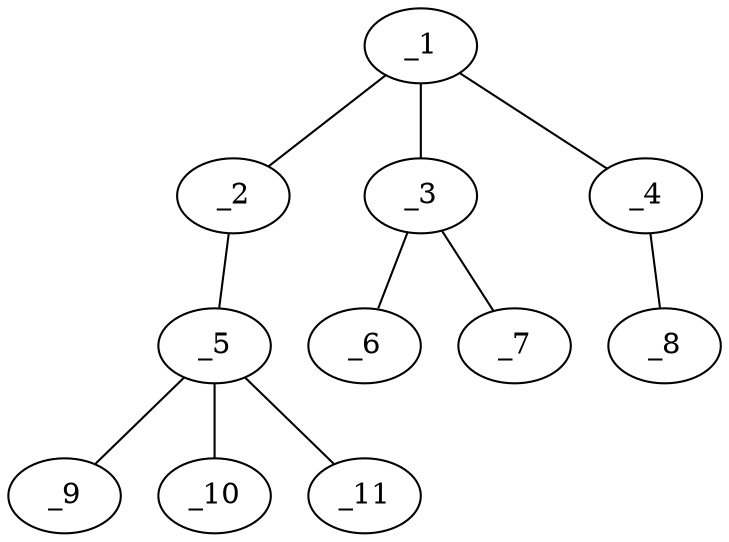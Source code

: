 graph molid8960 {
	_1	 [charge=0,
		chem=1,
		symbol="C  ",
		x="3.7321",
		y=0];
	_2	 [charge=0,
		chem=1,
		symbol="C  ",
		x="4.5981",
		y="0.5"];
	_1 -- _2	 [valence=1];
	_3	 [charge=1,
		chem=4,
		symbol="N  ",
		x="2.866",
		y="0.5"];
	_1 -- _3	 [valence=1];
	_4	 [charge=0,
		chem=1,
		symbol="C  ",
		x="3.7321",
		y="-1"];
	_1 -- _4	 [valence=1];
	_5	 [charge=0,
		chem=5,
		symbol="S  ",
		x="5.4641",
		y=0];
	_2 -- _5	 [valence=1];
	_6	 [charge=0,
		chem=2,
		symbol="O  ",
		x=2,
		y=0];
	_3 -- _6	 [valence=2];
	_7	 [charge="-1",
		chem=2,
		symbol="O  ",
		x="2.866",
		y="1.5"];
	_3 -- _7	 [valence=1];
	_8	 [charge=0,
		chem=1,
		symbol="C  ",
		x="2.866",
		y="-1.5"];
	_4 -- _8	 [valence=1];
	_9	 [charge=0,
		chem=2,
		symbol="O  ",
		x="6.3301",
		y="-0.5"];
	_5 -- _9	 [valence=2];
	_10	 [charge=0,
		chem=2,
		symbol="O  ",
		x="4.9641",
		y="-0.866"];
	_5 -- _10	 [valence=2];
	_11	 [charge=0,
		chem=2,
		symbol="O  ",
		x="5.9641",
		y="0.866"];
	_5 -- _11	 [valence=1];
}

